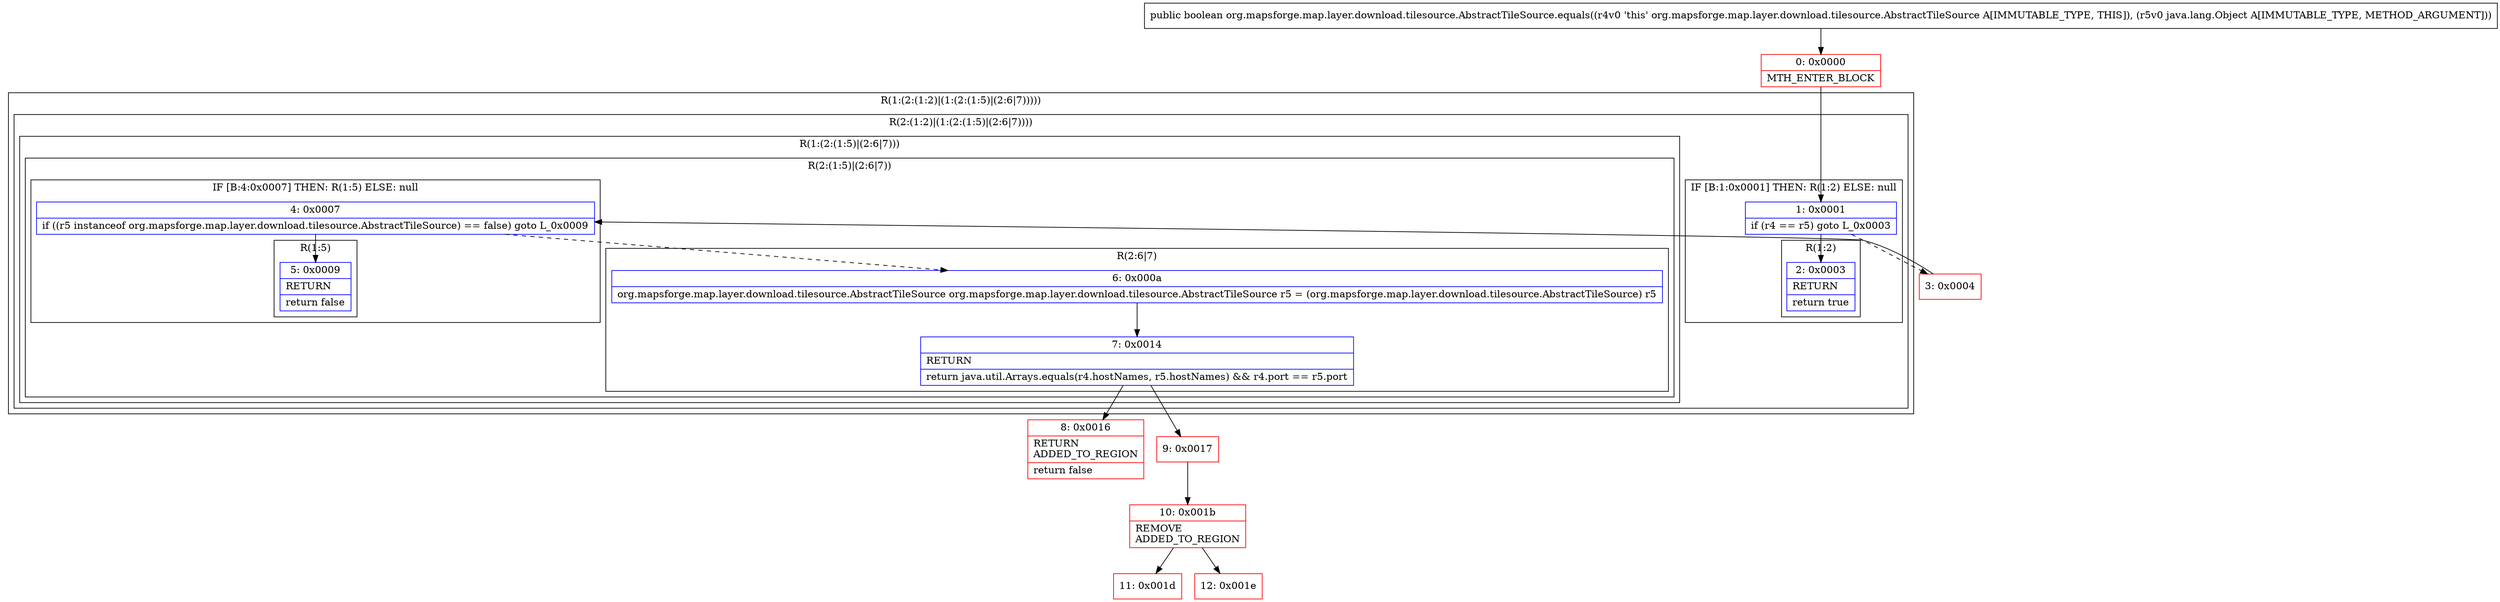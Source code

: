 digraph "CFG fororg.mapsforge.map.layer.download.tilesource.AbstractTileSource.equals(Ljava\/lang\/Object;)Z" {
subgraph cluster_Region_1187761728 {
label = "R(1:(2:(1:2)|(1:(2:(1:5)|(2:6|7)))))";
node [shape=record,color=blue];
subgraph cluster_Region_1730785815 {
label = "R(2:(1:2)|(1:(2:(1:5)|(2:6|7))))";
node [shape=record,color=blue];
subgraph cluster_IfRegion_1237102744 {
label = "IF [B:1:0x0001] THEN: R(1:2) ELSE: null";
node [shape=record,color=blue];
Node_1 [shape=record,label="{1\:\ 0x0001|if (r4 == r5) goto L_0x0003\l}"];
subgraph cluster_Region_881071036 {
label = "R(1:2)";
node [shape=record,color=blue];
Node_2 [shape=record,label="{2\:\ 0x0003|RETURN\l|return true\l}"];
}
}
subgraph cluster_Region_740647586 {
label = "R(1:(2:(1:5)|(2:6|7)))";
node [shape=record,color=blue];
subgraph cluster_Region_112645179 {
label = "R(2:(1:5)|(2:6|7))";
node [shape=record,color=blue];
subgraph cluster_IfRegion_706911237 {
label = "IF [B:4:0x0007] THEN: R(1:5) ELSE: null";
node [shape=record,color=blue];
Node_4 [shape=record,label="{4\:\ 0x0007|if ((r5 instanceof org.mapsforge.map.layer.download.tilesource.AbstractTileSource) == false) goto L_0x0009\l}"];
subgraph cluster_Region_1043292942 {
label = "R(1:5)";
node [shape=record,color=blue];
Node_5 [shape=record,label="{5\:\ 0x0009|RETURN\l|return false\l}"];
}
}
subgraph cluster_Region_550207078 {
label = "R(2:6|7)";
node [shape=record,color=blue];
Node_6 [shape=record,label="{6\:\ 0x000a|org.mapsforge.map.layer.download.tilesource.AbstractTileSource org.mapsforge.map.layer.download.tilesource.AbstractTileSource r5 = (org.mapsforge.map.layer.download.tilesource.AbstractTileSource) r5\l}"];
Node_7 [shape=record,label="{7\:\ 0x0014|RETURN\l|return java.util.Arrays.equals(r4.hostNames, r5.hostNames) && r4.port == r5.port\l}"];
}
}
}
}
}
Node_0 [shape=record,color=red,label="{0\:\ 0x0000|MTH_ENTER_BLOCK\l}"];
Node_3 [shape=record,color=red,label="{3\:\ 0x0004}"];
Node_8 [shape=record,color=red,label="{8\:\ 0x0016|RETURN\lADDED_TO_REGION\l|return false\l}"];
Node_9 [shape=record,color=red,label="{9\:\ 0x0017}"];
Node_10 [shape=record,color=red,label="{10\:\ 0x001b|REMOVE\lADDED_TO_REGION\l}"];
Node_11 [shape=record,color=red,label="{11\:\ 0x001d}"];
Node_12 [shape=record,color=red,label="{12\:\ 0x001e}"];
MethodNode[shape=record,label="{public boolean org.mapsforge.map.layer.download.tilesource.AbstractTileSource.equals((r4v0 'this' org.mapsforge.map.layer.download.tilesource.AbstractTileSource A[IMMUTABLE_TYPE, THIS]), (r5v0 java.lang.Object A[IMMUTABLE_TYPE, METHOD_ARGUMENT])) }"];
MethodNode -> Node_0;
Node_1 -> Node_2;
Node_1 -> Node_3[style=dashed];
Node_4 -> Node_5;
Node_4 -> Node_6[style=dashed];
Node_6 -> Node_7;
Node_7 -> Node_8;
Node_7 -> Node_9;
Node_0 -> Node_1;
Node_3 -> Node_4;
Node_9 -> Node_10;
Node_10 -> Node_11;
Node_10 -> Node_12;
}

